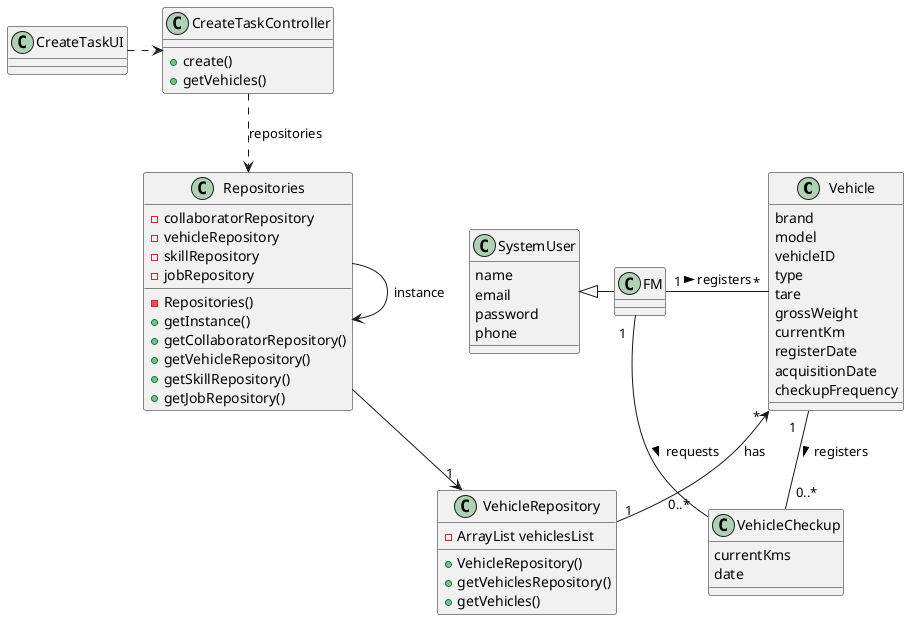 @startuml
skinparam monochrome false
skinparam packageStyle rectangle
skinparam shadowing false
skinparam linetype polyline
skinparam linetype orto
class Vehicle {
        brand
        model
        vehicleID
        type
        tare
        grossWeight
        currentKm
        registerDate
        acquisitionDate
        checkupFrequency

}

class VehicleCheckup {
    currentKms
    date

}


class SystemUser {
    name
    email
    password
    phone
}

class VehicleRepository {
    - ArrayList vehiclesList
    + VehicleRepository()
    + getVehiclesRepository()
    + getVehicles()
}


class Repositories {
    - collaboratorRepository
    - vehicleRepository
    - skillRepository
    - jobRepository

    - Repositories()
    + getInstance()
    + getCollaboratorRepository()
    + getVehicleRepository()
    + getSkillRepository()
    + getJobRepository()

}


class CreateTaskController {
  + create()
  + getVehicles()
}



CreateTaskUI .> CreateTaskController


Repositories -->"1" VehicleRepository
Repositories -> Repositories : instance
CreateTaskController ..> Repositories : repositories
Vehicle "*" <-- "1" VehicleRepository : has


FM "1" - "*" Vehicle : registers >
Vehicle "1   " -- "0..*                        " VehicleCheckup : registers >
FM "           1 " - "0..*   " VehicleCheckup : requests >
SystemUser <|- FM
@enduml
